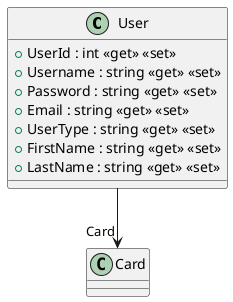 @startuml
class User {
    + UserId : int <<get>> <<set>>
    + Username : string <<get>> <<set>>
    + Password : string <<get>> <<set>>
    + Email : string <<get>> <<set>>
    + UserType : string <<get>> <<set>>
    + FirstName : string <<get>> <<set>>
    + LastName : string <<get>> <<set>>
}
User --> "Card" Card
@enduml
